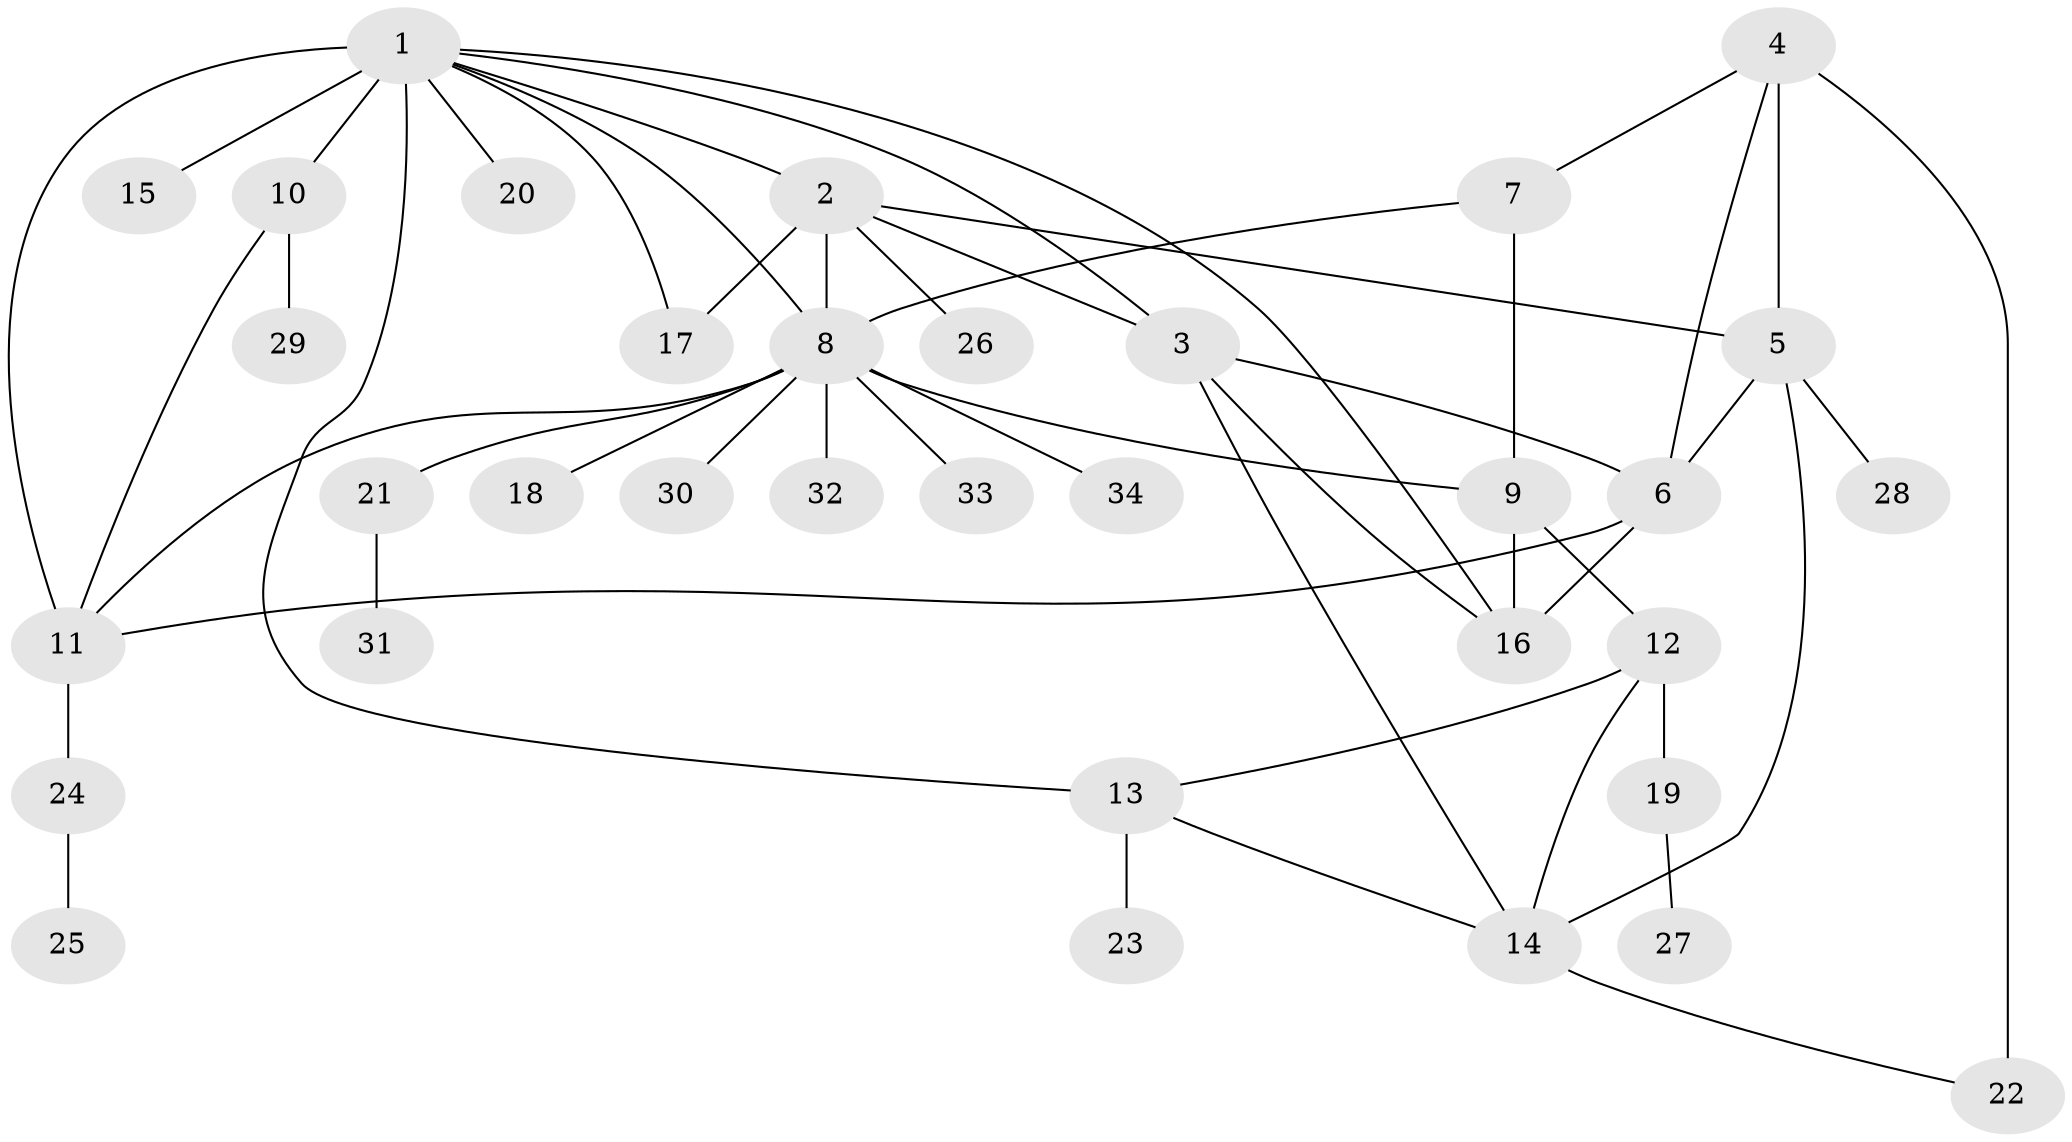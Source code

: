 // original degree distribution, {5: 0.058823529411764705, 8: 0.029411764705882353, 6: 0.058823529411764705, 7: 0.029411764705882353, 10: 0.014705882352941176, 12: 0.014705882352941176, 4: 0.014705882352941176, 2: 0.16176470588235295, 1: 0.5588235294117647, 3: 0.058823529411764705}
// Generated by graph-tools (version 1.1) at 2025/37/03/09/25 02:37:37]
// undirected, 34 vertices, 51 edges
graph export_dot {
graph [start="1"]
  node [color=gray90,style=filled];
  1;
  2;
  3;
  4;
  5;
  6;
  7;
  8;
  9;
  10;
  11;
  12;
  13;
  14;
  15;
  16;
  17;
  18;
  19;
  20;
  21;
  22;
  23;
  24;
  25;
  26;
  27;
  28;
  29;
  30;
  31;
  32;
  33;
  34;
  1 -- 2 [weight=1.0];
  1 -- 3 [weight=2.0];
  1 -- 8 [weight=1.0];
  1 -- 10 [weight=5.0];
  1 -- 11 [weight=1.0];
  1 -- 13 [weight=1.0];
  1 -- 15 [weight=1.0];
  1 -- 16 [weight=1.0];
  1 -- 17 [weight=1.0];
  1 -- 20 [weight=1.0];
  2 -- 3 [weight=1.0];
  2 -- 5 [weight=1.0];
  2 -- 8 [weight=1.0];
  2 -- 17 [weight=2.0];
  2 -- 26 [weight=1.0];
  3 -- 6 [weight=1.0];
  3 -- 14 [weight=1.0];
  3 -- 16 [weight=1.0];
  4 -- 5 [weight=1.0];
  4 -- 6 [weight=1.0];
  4 -- 7 [weight=1.0];
  4 -- 22 [weight=2.0];
  5 -- 6 [weight=1.0];
  5 -- 14 [weight=1.0];
  5 -- 28 [weight=2.0];
  6 -- 11 [weight=1.0];
  6 -- 16 [weight=5.0];
  7 -- 8 [weight=1.0];
  7 -- 9 [weight=2.0];
  8 -- 9 [weight=1.0];
  8 -- 11 [weight=1.0];
  8 -- 18 [weight=1.0];
  8 -- 21 [weight=1.0];
  8 -- 30 [weight=1.0];
  8 -- 32 [weight=1.0];
  8 -- 33 [weight=1.0];
  8 -- 34 [weight=1.0];
  9 -- 12 [weight=1.0];
  9 -- 16 [weight=1.0];
  10 -- 11 [weight=1.0];
  10 -- 29 [weight=1.0];
  11 -- 24 [weight=1.0];
  12 -- 13 [weight=1.0];
  12 -- 14 [weight=1.0];
  12 -- 19 [weight=1.0];
  13 -- 14 [weight=1.0];
  13 -- 23 [weight=3.0];
  14 -- 22 [weight=1.0];
  19 -- 27 [weight=1.0];
  21 -- 31 [weight=1.0];
  24 -- 25 [weight=1.0];
}
